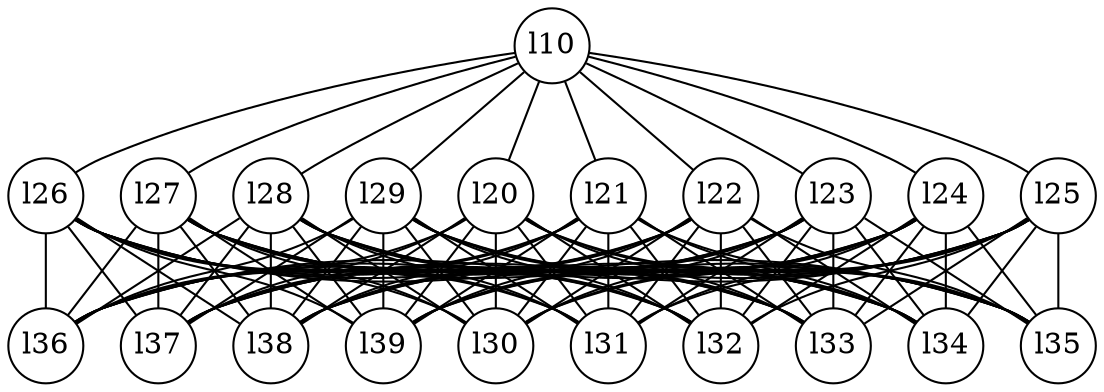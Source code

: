 graph g {
    node[shape=circle fixedsize=true style=filled fillcolor=white colorscheme=accent8 ];
    l10--l20;
l20--l30;
l20--l31;
l20--l32;
l20--l33;
l20--l34;
l20--l35;
l20--l36;
l20--l37;
l20--l38;
l20--l39;
l10--l21;
l21--l30;
l21--l31;
l21--l32;
l21--l33;
l21--l34;
l21--l35;
l21--l36;
l21--l37;
l21--l38;
l21--l39;
l10--l22;
l22--l30;
l22--l31;
l22--l32;
l22--l33;
l22--l34;
l22--l35;
l22--l36;
l22--l37;
l22--l38;
l22--l39;
l10--l23;
l23--l30;
l23--l31;
l23--l32;
l23--l33;
l23--l34;
l23--l35;
l23--l36;
l23--l37;
l23--l38;
l23--l39;
l10--l24;
l24--l30;
l24--l31;
l24--l32;
l24--l33;
l24--l34;
l24--l35;
l24--l36;
l24--l37;
l24--l38;
l24--l39;
l10--l25;
l25--l30;
l25--l31;
l25--l32;
l25--l33;
l25--l34;
l25--l35;
l25--l36;
l25--l37;
l25--l38;
l25--l39;
l10--l26;
l26--l30;
l26--l31;
l26--l32;
l26--l33;
l26--l34;
l26--l35;
l26--l36;
l26--l37;
l26--l38;
l26--l39;
l10--l27;
l27--l30;
l27--l31;
l27--l32;
l27--l33;
l27--l34;
l27--l35;
l27--l36;
l27--l37;
l27--l38;
l27--l39;
l10--l28;
l28--l30;
l28--l31;
l28--l32;
l28--l33;
l28--l34;
l28--l35;
l28--l36;
l28--l37;
l28--l38;
l28--l39;
l10--l29;
l29--l30;
l29--l31;
l29--l32;
l29--l33;
l29--l34;
l29--l35;
l29--l36;
l29--l37;
l29--l38;
l29--l39;

}

